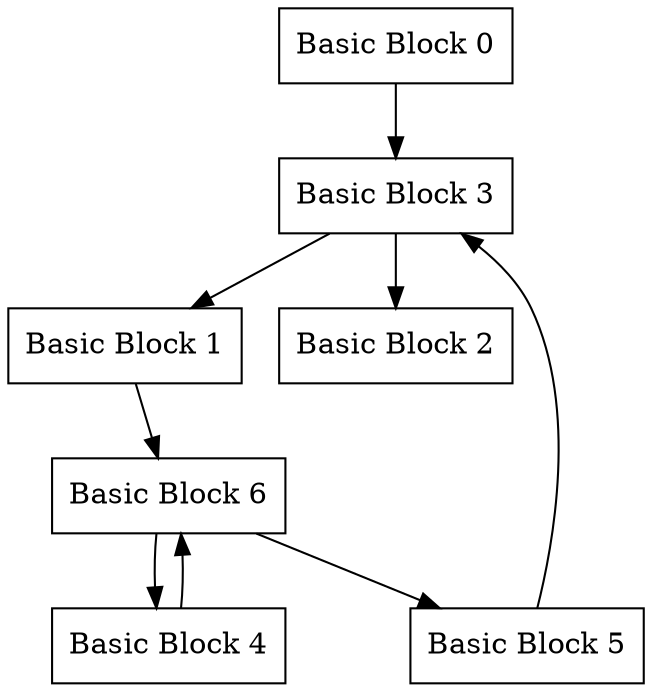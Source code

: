 digraph foo {

"Basic Block 0" [shape=box];
"Basic Block 1" [shape=box];
"Basic Block 2" [shape=box];
"Basic Block 3" [shape=box];
"Basic Block 4" [shape=box];
"Basic Block 5" [shape=box];
"Basic Block 6" [shape=box];

"Basic Block 0" -> "Basic Block 3";
"Basic Block 1" -> "Basic Block 6";
"Basic Block 3" -> "Basic Block 1";
"Basic Block 3" -> "Basic Block 2";
"Basic Block 4" -> "Basic Block 6";
"Basic Block 5" -> "Basic Block 3";
"Basic Block 6" -> "Basic Block 4";
"Basic Block 6" -> "Basic Block 5";

}
